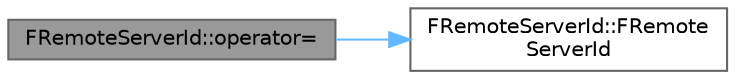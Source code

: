 digraph "FRemoteServerId::operator="
{
 // INTERACTIVE_SVG=YES
 // LATEX_PDF_SIZE
  bgcolor="transparent";
  edge [fontname=Helvetica,fontsize=10,labelfontname=Helvetica,labelfontsize=10];
  node [fontname=Helvetica,fontsize=10,shape=box,height=0.2,width=0.4];
  rankdir="LR";
  Node1 [id="Node000001",label="FRemoteServerId::operator=",height=0.2,width=0.4,color="gray40", fillcolor="grey60", style="filled", fontcolor="black",tooltip=" "];
  Node1 -> Node2 [id="edge1_Node000001_Node000002",color="steelblue1",style="solid",tooltip=" "];
  Node2 [id="Node000002",label="FRemoteServerId::FRemote\lServerId",height=0.2,width=0.4,color="grey40", fillcolor="white", style="filled",URL="$dd/d16/structFRemoteServerId.html#a48041821286dece63aba4e1e3c0c16e4",tooltip=" "];
}
